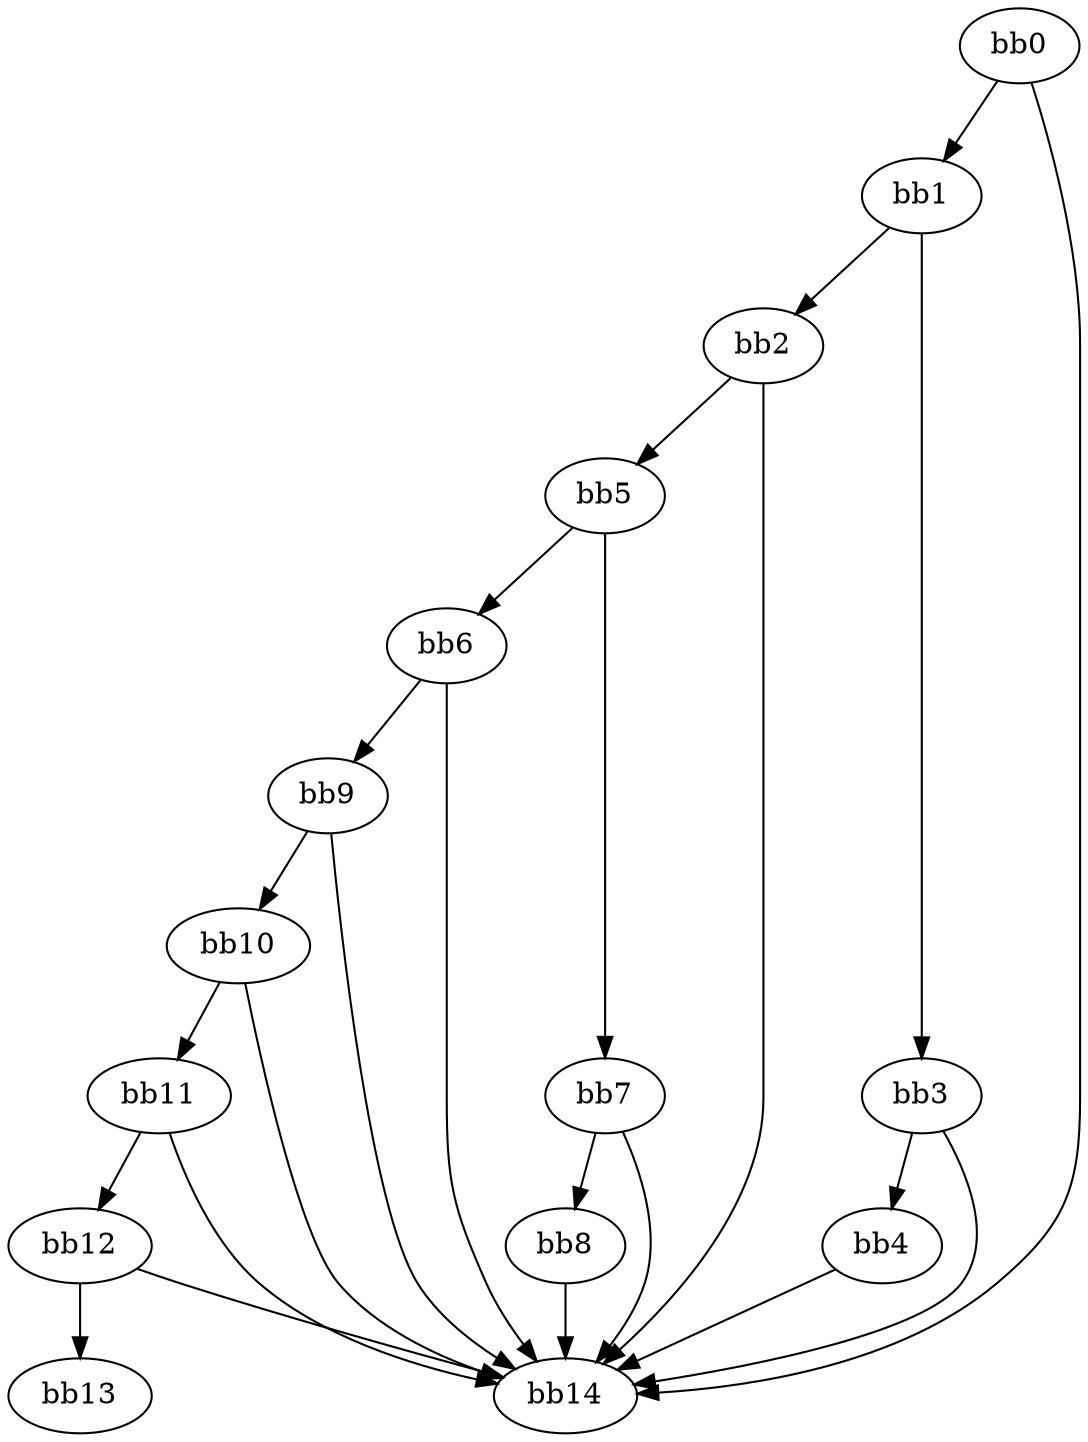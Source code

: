 digraph {
    0 [ label = "bb0\l" ]
    1 [ label = "bb1\l" ]
    2 [ label = "bb2\l" ]
    3 [ label = "bb3\l" ]
    4 [ label = "bb4\l" ]
    5 [ label = "bb5\l" ]
    6 [ label = "bb6\l" ]
    7 [ label = "bb7\l" ]
    8 [ label = "bb8\l" ]
    9 [ label = "bb9\l" ]
    10 [ label = "bb10\l" ]
    11 [ label = "bb11\l" ]
    12 [ label = "bb12\l" ]
    13 [ label = "bb13\l" ]
    14 [ label = "bb14\l" ]
    0 -> 1 [ ]
    0 -> 14 [ ]
    1 -> 2 [ ]
    1 -> 3 [ ]
    2 -> 5 [ ]
    2 -> 14 [ ]
    3 -> 4 [ ]
    3 -> 14 [ ]
    4 -> 14 [ ]
    5 -> 6 [ ]
    5 -> 7 [ ]
    6 -> 9 [ ]
    6 -> 14 [ ]
    7 -> 8 [ ]
    7 -> 14 [ ]
    8 -> 14 [ ]
    9 -> 10 [ ]
    9 -> 14 [ ]
    10 -> 11 [ ]
    10 -> 14 [ ]
    11 -> 12 [ ]
    11 -> 14 [ ]
    12 -> 13 [ ]
    12 -> 14 [ ]
}

